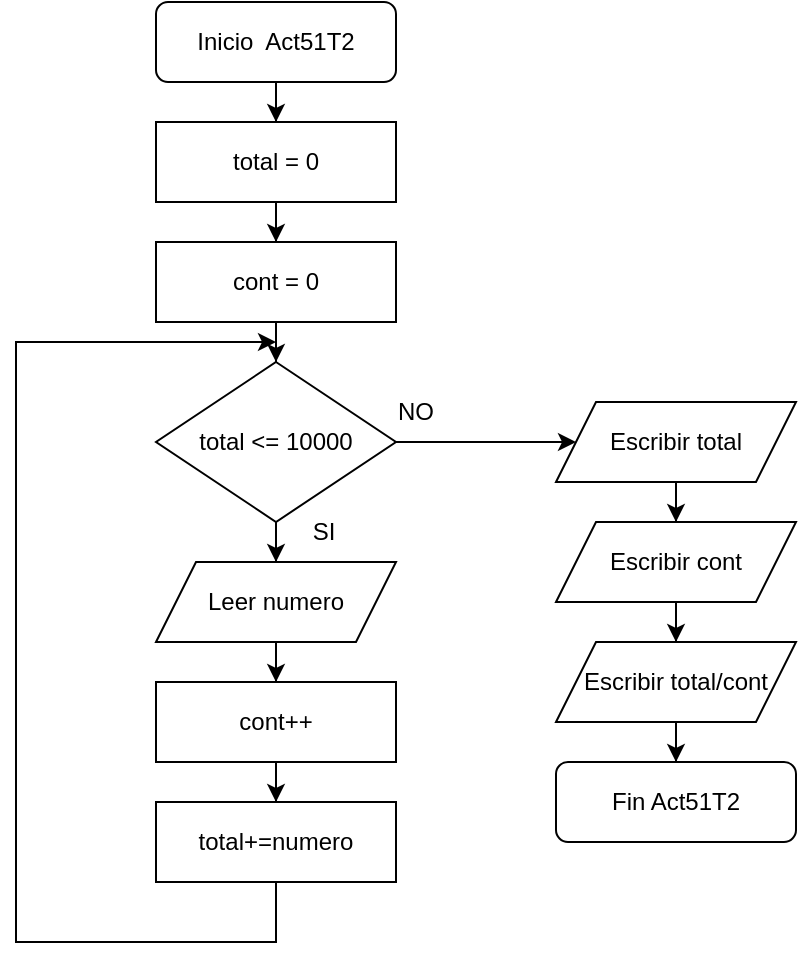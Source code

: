 <mxfile version="21.7.5" type="device">
  <diagram name="Página-1" id="_wtKPH-ljIwe5FKfF0uR">
    <mxGraphModel dx="1115" dy="548" grid="1" gridSize="10" guides="1" tooltips="1" connect="1" arrows="1" fold="1" page="1" pageScale="1" pageWidth="827" pageHeight="1169" math="0" shadow="0">
      <root>
        <mxCell id="0" />
        <mxCell id="1" parent="0" />
        <mxCell id="4uybazg2CO_ORrkrTKSL-13" value="" style="edgeStyle=orthogonalEdgeStyle;rounded=0;orthogonalLoop=1;jettySize=auto;html=1;" edge="1" parent="1" source="4uybazg2CO_ORrkrTKSL-3" target="4uybazg2CO_ORrkrTKSL-4">
          <mxGeometry relative="1" as="geometry" />
        </mxCell>
        <mxCell id="4uybazg2CO_ORrkrTKSL-1" value="Inicio&amp;nbsp; Act51T2" style="rounded=1;whiteSpace=wrap;html=1;" vertex="1" parent="1">
          <mxGeometry x="360" y="40" width="120" height="40" as="geometry" />
        </mxCell>
        <mxCell id="4uybazg2CO_ORrkrTKSL-15" value="" style="edgeStyle=orthogonalEdgeStyle;rounded=0;orthogonalLoop=1;jettySize=auto;html=1;" edge="1" parent="1" source="4uybazg2CO_ORrkrTKSL-5" target="4uybazg2CO_ORrkrTKSL-6">
          <mxGeometry relative="1" as="geometry" />
        </mxCell>
        <mxCell id="4uybazg2CO_ORrkrTKSL-4" value="cont = 0" style="rounded=0;whiteSpace=wrap;html=1;" vertex="1" parent="1">
          <mxGeometry x="360" y="160" width="120" height="40" as="geometry" />
        </mxCell>
        <mxCell id="4uybazg2CO_ORrkrTKSL-17" value="" style="edgeStyle=orthogonalEdgeStyle;rounded=0;orthogonalLoop=1;jettySize=auto;html=1;" edge="1" parent="1" source="4uybazg2CO_ORrkrTKSL-7" target="4uybazg2CO_ORrkrTKSL-8">
          <mxGeometry relative="1" as="geometry" />
        </mxCell>
        <mxCell id="4uybazg2CO_ORrkrTKSL-6" value="Leer numero" style="shape=parallelogram;perimeter=parallelogramPerimeter;whiteSpace=wrap;html=1;fixedSize=1;" vertex="1" parent="1">
          <mxGeometry x="360" y="320" width="120" height="40" as="geometry" />
        </mxCell>
        <mxCell id="4uybazg2CO_ORrkrTKSL-8" value="total+=numero" style="rounded=0;whiteSpace=wrap;html=1;" vertex="1" parent="1">
          <mxGeometry x="360" y="440" width="120" height="40" as="geometry" />
        </mxCell>
        <mxCell id="4uybazg2CO_ORrkrTKSL-20" value="" style="edgeStyle=orthogonalEdgeStyle;rounded=0;orthogonalLoop=1;jettySize=auto;html=1;" edge="1" parent="1" source="4uybazg2CO_ORrkrTKSL-11" target="4uybazg2CO_ORrkrTKSL-12">
          <mxGeometry relative="1" as="geometry" />
        </mxCell>
        <mxCell id="4uybazg2CO_ORrkrTKSL-10" value="Escribir total" style="shape=parallelogram;perimeter=parallelogramPerimeter;whiteSpace=wrap;html=1;fixedSize=1;" vertex="1" parent="1">
          <mxGeometry x="560" y="240" width="120" height="40" as="geometry" />
        </mxCell>
        <mxCell id="4uybazg2CO_ORrkrTKSL-28" value="" style="edgeStyle=orthogonalEdgeStyle;rounded=0;orthogonalLoop=1;jettySize=auto;html=1;" edge="1" parent="1" source="4uybazg2CO_ORrkrTKSL-12" target="4uybazg2CO_ORrkrTKSL-27">
          <mxGeometry relative="1" as="geometry" />
        </mxCell>
        <mxCell id="4uybazg2CO_ORrkrTKSL-12" value="Escribir total/cont" style="shape=parallelogram;perimeter=parallelogramPerimeter;whiteSpace=wrap;html=1;fixedSize=1;" vertex="1" parent="1">
          <mxGeometry x="560" y="360" width="120" height="40" as="geometry" />
        </mxCell>
        <mxCell id="4uybazg2CO_ORrkrTKSL-14" value="" style="edgeStyle=orthogonalEdgeStyle;rounded=0;orthogonalLoop=1;jettySize=auto;html=1;" edge="1" parent="1" source="4uybazg2CO_ORrkrTKSL-1" target="4uybazg2CO_ORrkrTKSL-3">
          <mxGeometry relative="1" as="geometry">
            <mxPoint x="420" y="80" as="sourcePoint" />
            <mxPoint x="420" y="160" as="targetPoint" />
          </mxGeometry>
        </mxCell>
        <mxCell id="4uybazg2CO_ORrkrTKSL-3" value="total = 0" style="rounded=0;whiteSpace=wrap;html=1;" vertex="1" parent="1">
          <mxGeometry x="360" y="100" width="120" height="40" as="geometry" />
        </mxCell>
        <mxCell id="4uybazg2CO_ORrkrTKSL-16" value="" style="edgeStyle=orthogonalEdgeStyle;rounded=0;orthogonalLoop=1;jettySize=auto;html=1;" edge="1" parent="1" source="4uybazg2CO_ORrkrTKSL-4" target="4uybazg2CO_ORrkrTKSL-5">
          <mxGeometry relative="1" as="geometry">
            <mxPoint x="420" y="200" as="sourcePoint" />
            <mxPoint x="420" y="320" as="targetPoint" />
          </mxGeometry>
        </mxCell>
        <mxCell id="4uybazg2CO_ORrkrTKSL-19" value="" style="edgeStyle=orthogonalEdgeStyle;rounded=0;orthogonalLoop=1;jettySize=auto;html=1;" edge="1" parent="1" source="4uybazg2CO_ORrkrTKSL-5" target="4uybazg2CO_ORrkrTKSL-10">
          <mxGeometry relative="1" as="geometry" />
        </mxCell>
        <mxCell id="4uybazg2CO_ORrkrTKSL-5" value="total &amp;lt;= 10000" style="rhombus;whiteSpace=wrap;html=1;" vertex="1" parent="1">
          <mxGeometry x="360" y="220" width="120" height="80" as="geometry" />
        </mxCell>
        <mxCell id="4uybazg2CO_ORrkrTKSL-18" value="" style="edgeStyle=orthogonalEdgeStyle;rounded=0;orthogonalLoop=1;jettySize=auto;html=1;" edge="1" parent="1" source="4uybazg2CO_ORrkrTKSL-6" target="4uybazg2CO_ORrkrTKSL-7">
          <mxGeometry relative="1" as="geometry">
            <mxPoint x="420" y="360" as="sourcePoint" />
            <mxPoint x="420" y="440" as="targetPoint" />
          </mxGeometry>
        </mxCell>
        <mxCell id="4uybazg2CO_ORrkrTKSL-7" value="cont++" style="rounded=0;whiteSpace=wrap;html=1;" vertex="1" parent="1">
          <mxGeometry x="360" y="380" width="120" height="40" as="geometry" />
        </mxCell>
        <mxCell id="4uybazg2CO_ORrkrTKSL-23" value="" style="edgeStyle=orthogonalEdgeStyle;rounded=0;orthogonalLoop=1;jettySize=auto;html=1;" edge="1" parent="1" source="4uybazg2CO_ORrkrTKSL-10" target="4uybazg2CO_ORrkrTKSL-11">
          <mxGeometry relative="1" as="geometry">
            <mxPoint x="620" y="280" as="sourcePoint" />
            <mxPoint x="620" y="360" as="targetPoint" />
          </mxGeometry>
        </mxCell>
        <mxCell id="4uybazg2CO_ORrkrTKSL-11" value="Escribir cont" style="shape=parallelogram;perimeter=parallelogramPerimeter;whiteSpace=wrap;html=1;fixedSize=1;" vertex="1" parent="1">
          <mxGeometry x="560" y="300" width="120" height="40" as="geometry" />
        </mxCell>
        <mxCell id="4uybazg2CO_ORrkrTKSL-25" value="" style="endArrow=classic;html=1;rounded=0;exitX=0.5;exitY=1;exitDx=0;exitDy=0;" edge="1" parent="1" source="4uybazg2CO_ORrkrTKSL-8">
          <mxGeometry width="50" height="50" relative="1" as="geometry">
            <mxPoint x="330" y="480" as="sourcePoint" />
            <mxPoint x="420" y="210" as="targetPoint" />
            <Array as="points">
              <mxPoint x="420" y="510" />
              <mxPoint x="290" y="510" />
              <mxPoint x="290" y="360" />
              <mxPoint x="290" y="210" />
            </Array>
          </mxGeometry>
        </mxCell>
        <mxCell id="4uybazg2CO_ORrkrTKSL-27" value="Fin Act51T2" style="rounded=1;whiteSpace=wrap;html=1;" vertex="1" parent="1">
          <mxGeometry x="560" y="420" width="120" height="40" as="geometry" />
        </mxCell>
        <mxCell id="4uybazg2CO_ORrkrTKSL-29" value="SI" style="text;html=1;strokeColor=none;fillColor=none;align=center;verticalAlign=middle;whiteSpace=wrap;rounded=0;" vertex="1" parent="1">
          <mxGeometry x="414" y="290" width="60" height="30" as="geometry" />
        </mxCell>
        <mxCell id="4uybazg2CO_ORrkrTKSL-30" value="NO" style="text;html=1;strokeColor=none;fillColor=none;align=center;verticalAlign=middle;whiteSpace=wrap;rounded=0;" vertex="1" parent="1">
          <mxGeometry x="460" y="230" width="60" height="30" as="geometry" />
        </mxCell>
      </root>
    </mxGraphModel>
  </diagram>
</mxfile>
